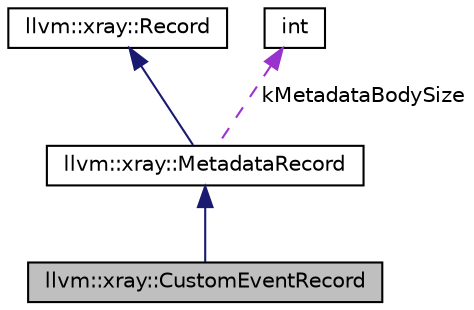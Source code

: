 digraph "llvm::xray::CustomEventRecord"
{
 // LATEX_PDF_SIZE
  bgcolor="transparent";
  edge [fontname="Helvetica",fontsize="10",labelfontname="Helvetica",labelfontsize="10"];
  node [fontname="Helvetica",fontsize="10",shape="box"];
  Node1 [label="llvm::xray::CustomEventRecord",height=0.2,width=0.4,color="black", fillcolor="grey75", style="filled", fontcolor="black",tooltip=" "];
  Node2 -> Node1 [dir="back",color="midnightblue",fontsize="10",style="solid",fontname="Helvetica"];
  Node2 [label="llvm::xray::MetadataRecord",height=0.2,width=0.4,color="black",URL="$classllvm_1_1xray_1_1MetadataRecord.html",tooltip=" "];
  Node3 -> Node2 [dir="back",color="midnightblue",fontsize="10",style="solid",fontname="Helvetica"];
  Node3 [label="llvm::xray::Record",height=0.2,width=0.4,color="black",URL="$classllvm_1_1xray_1_1Record.html",tooltip=" "];
  Node4 -> Node2 [dir="back",color="darkorchid3",fontsize="10",style="dashed",label=" kMetadataBodySize" ,fontname="Helvetica"];
  Node4 [label="int",height=0.2,width=0.4,color="black",tooltip=" "];
}
